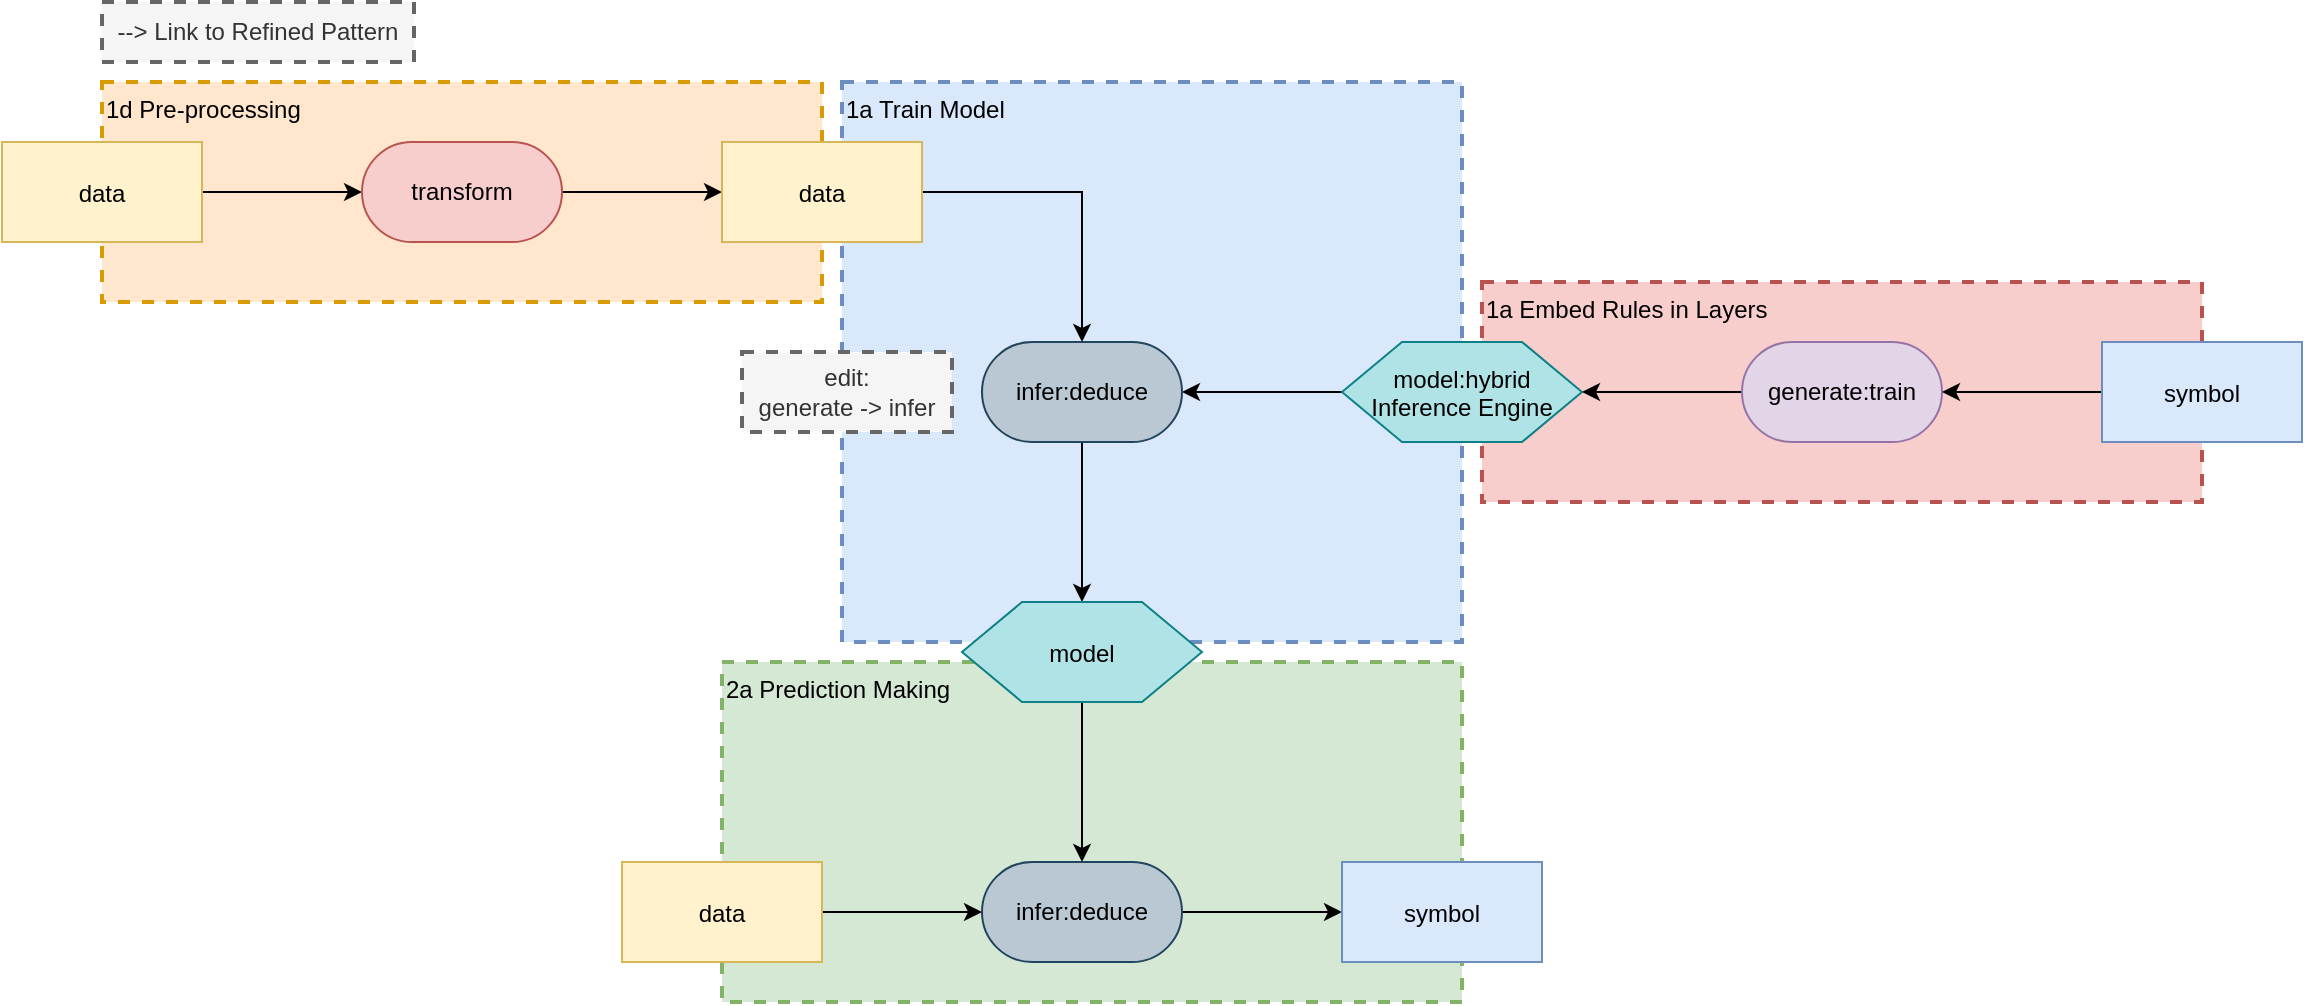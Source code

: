 <mxfile version="27.1.4" pages="6">
  <diagram id="oA1FpRplDqC-GJJbkCT9" name="Generalized Pattern">
    <mxGraphModel dx="4831" dy="892" grid="1" gridSize="10" guides="1" tooltips="1" connect="1" arrows="1" fold="1" page="1" pageScale="1" pageWidth="1654" pageHeight="1169" math="0" shadow="0">
      <root>
        <mxCell id="0" />
        <mxCell id="1" parent="0" />
        <UserObject label="2a Prediction Making" id="tmgDHccnFJkSAK9zo8aV-28">
          <mxCell style="text;html=1;align=left;verticalAlign=top;whiteSpace=wrap;rounded=0;dashed=1;fillColor=#d5e8d4;strokeColor=#82b366;strokeWidth=2;" parent="1" name="text" vertex="1">
            <mxGeometry x="-2696" y="665" width="370" height="170" as="geometry" />
          </mxCell>
        </UserObject>
        <UserObject label="1a Embed Rules in Layers" link="data:page/id,9uLMIDaNepioojl0RxjD" id="tmgDHccnFJkSAK9zo8aV-27">
          <mxCell style="text;html=1;align=left;verticalAlign=top;whiteSpace=wrap;rounded=0;dashed=1;fillColor=#f8cecc;strokeColor=#b85450;strokeWidth=2;" parent="1" name="text" vertex="1">
            <mxGeometry x="-2316" y="475" width="360" height="110" as="geometry" />
          </mxCell>
        </UserObject>
        <UserObject label="1a Train Model" id="tmgDHccnFJkSAK9zo8aV-26">
          <mxCell style="text;html=1;align=left;verticalAlign=top;whiteSpace=wrap;rounded=0;dashed=1;fillColor=#dae8fc;strokeColor=#6c8ebf;strokeWidth=2;" parent="1" name="text" vertex="1">
            <mxGeometry x="-2636" y="375" width="310" height="280" as="geometry" />
          </mxCell>
        </UserObject>
        <UserObject label="1d Pre-processing" id="tmgDHccnFJkSAK9zo8aV-25">
          <mxCell style="text;html=1;align=left;verticalAlign=top;whiteSpace=wrap;rounded=0;dashed=1;fillColor=#ffe6cc;strokeColor=#d79b00;strokeWidth=2;" parent="1" name="text" vertex="1">
            <mxGeometry x="-3006" y="375" width="360" height="110" as="geometry" />
          </mxCell>
        </UserObject>
        <mxCell id="tmgDHccnFJkSAK9zo8aV-3" style="edgeStyle=orthogonalEdgeStyle;rounded=0;orthogonalLoop=1;jettySize=auto;html=1;exitX=1;exitY=0.5;exitDx=0;exitDy=0;entryX=0;entryY=0.5;entryDx=0;entryDy=0;" parent="1" source="tmgDHccnFJkSAK9zo8aV-1" target="tmgDHccnFJkSAK9zo8aV-2" edge="1">
          <mxGeometry relative="1" as="geometry" />
        </mxCell>
        <mxCell id="tmgDHccnFJkSAK9zo8aV-1" value="data" style="rectangle;fillColor=#fff2cc;strokeColor=#d6b656;" parent="1" name="data" vertex="1">
          <mxGeometry x="-3056" y="405" width="100" height="50" as="geometry" />
        </mxCell>
        <mxCell id="tmgDHccnFJkSAK9zo8aV-5" style="edgeStyle=orthogonalEdgeStyle;rounded=0;orthogonalLoop=1;jettySize=auto;html=1;exitX=1;exitY=0.5;exitDx=0;exitDy=0;entryX=0;entryY=0.5;entryDx=0;entryDy=0;" parent="1" source="tmgDHccnFJkSAK9zo8aV-2" target="tmgDHccnFJkSAK9zo8aV-4" edge="1">
          <mxGeometry relative="1" as="geometry" />
        </mxCell>
        <mxCell id="tmgDHccnFJkSAK9zo8aV-2" value="transform" style="rounded=1;whiteSpace=wrap;html=1;arcSize=50;fillColor=#f8cecc;strokeColor=#b85450;" parent="1" name="transform" vertex="1">
          <mxGeometry x="-2876" y="405" width="100" height="50" as="geometry" />
        </mxCell>
        <mxCell id="tmgDHccnFJkSAK9zo8aV-11" style="edgeStyle=orthogonalEdgeStyle;rounded=0;orthogonalLoop=1;jettySize=auto;html=1;exitX=1;exitY=0.5;exitDx=0;exitDy=0;entryX=0.5;entryY=0;entryDx=0;entryDy=0;" parent="1" source="tmgDHccnFJkSAK9zo8aV-4" target="tmgDHccnFJkSAK9zo8aV-10" edge="1">
          <mxGeometry relative="1" as="geometry" />
        </mxCell>
        <mxCell id="tmgDHccnFJkSAK9zo8aV-4" value="data" style="rectangle;fillColor=#fff2cc;strokeColor=#d6b656;" parent="1" name="data" vertex="1">
          <mxGeometry x="-2696" y="405" width="100" height="50" as="geometry" />
        </mxCell>
        <mxCell id="tmgDHccnFJkSAK9zo8aV-12" style="edgeStyle=orthogonalEdgeStyle;rounded=0;orthogonalLoop=1;jettySize=auto;html=1;exitX=0;exitY=0.5;exitDx=0;exitDy=0;entryX=1;entryY=0.5;entryDx=0;entryDy=0;" parent="1" source="tmgDHccnFJkSAK9zo8aV-8" target="tmgDHccnFJkSAK9zo8aV-10" edge="1">
          <mxGeometry relative="1" as="geometry" />
        </mxCell>
        <object label="model:hybrid&#xa;Inference Engine" tooltip="case-based&#xa;dynamic&#xa;hybrid&#xa;ML&#xa;rule-based&#xa;semantic&#xa;static&#xa;statisic&#xa;statistical" id="tmgDHccnFJkSAK9zo8aV-8">
          <mxCell style="shape=hexagon;perimeter=hexagonPerimeter2;fillColor=#b0e3e6;strokeColor=#0e8088;" parent="1" name="model" vertex="1">
            <mxGeometry x="-2386" y="505" width="120" height="50" as="geometry" />
          </mxCell>
        </object>
        <mxCell id="tmgDHccnFJkSAK9zo8aV-18" style="edgeStyle=orthogonalEdgeStyle;rounded=0;orthogonalLoop=1;jettySize=auto;html=1;exitX=0.5;exitY=1;exitDx=0;exitDy=0;entryX=0.5;entryY=0;entryDx=0;entryDy=0;" parent="1" source="tmgDHccnFJkSAK9zo8aV-10" target="tmgDHccnFJkSAK9zo8aV-17" edge="1">
          <mxGeometry relative="1" as="geometry" />
        </mxCell>
        <mxCell id="tmgDHccnFJkSAK9zo8aV-10" value="infer:deduce" style="rounded=1;whiteSpace=wrap;html=1;arcSize=50;fillColor=#bac8d3;strokeColor=#23445d;" parent="1" name="infer:deduce" vertex="1">
          <mxGeometry x="-2566" y="505" width="100" height="50" as="geometry" />
        </mxCell>
        <mxCell id="tmgDHccnFJkSAK9zo8aV-14" style="edgeStyle=orthogonalEdgeStyle;rounded=0;orthogonalLoop=1;jettySize=auto;html=1;entryX=1;entryY=0.5;entryDx=0;entryDy=0;" parent="1" source="tmgDHccnFJkSAK9zo8aV-13" target="tmgDHccnFJkSAK9zo8aV-8" edge="1">
          <mxGeometry relative="1" as="geometry" />
        </mxCell>
        <mxCell id="tmgDHccnFJkSAK9zo8aV-13" value="generate:train" style="rounded=1;whiteSpace=wrap;html=1;arcSize=50;fillColor=#e1d5e7;strokeColor=#9673a6;" parent="1" name="generate:train" vertex="1">
          <mxGeometry x="-2186" y="505" width="100" height="50" as="geometry" />
        </mxCell>
        <mxCell id="tmgDHccnFJkSAK9zo8aV-16" style="edgeStyle=orthogonalEdgeStyle;rounded=0;orthogonalLoop=1;jettySize=auto;html=1;entryX=1;entryY=0.5;entryDx=0;entryDy=0;" parent="1" source="tmgDHccnFJkSAK9zo8aV-15" target="tmgDHccnFJkSAK9zo8aV-13" edge="1">
          <mxGeometry relative="1" as="geometry" />
        </mxCell>
        <mxCell id="tmgDHccnFJkSAK9zo8aV-15" value="symbol" style="rectangle;fillColor=#dae8fc;strokeColor=#6c8ebf;" parent="1" name="symbol" vertex="1">
          <mxGeometry x="-2006" y="505" width="100" height="50" as="geometry" />
        </mxCell>
        <mxCell id="tmgDHccnFJkSAK9zo8aV-20" style="edgeStyle=orthogonalEdgeStyle;rounded=0;orthogonalLoop=1;jettySize=auto;html=1;exitX=0.5;exitY=1;exitDx=0;exitDy=0;entryX=0.5;entryY=0;entryDx=0;entryDy=0;" parent="1" source="tmgDHccnFJkSAK9zo8aV-17" target="tmgDHccnFJkSAK9zo8aV-19" edge="1">
          <mxGeometry relative="1" as="geometry" />
        </mxCell>
        <object label="model" tooltip="case-based&#xa;dynamic&#xa;hybrid&#xa;ML&#xa;rule-based&#xa;semantic&#xa;static&#xa;statisic&#xa;statistical" id="tmgDHccnFJkSAK9zo8aV-17">
          <mxCell style="shape=hexagon;perimeter=hexagonPerimeter2;fillColor=#b0e3e6;strokeColor=#0e8088;" parent="1" name="model" vertex="1">
            <mxGeometry x="-2576" y="635" width="120" height="50" as="geometry" />
          </mxCell>
        </object>
        <mxCell id="tmgDHccnFJkSAK9zo8aV-24" style="edgeStyle=orthogonalEdgeStyle;rounded=0;orthogonalLoop=1;jettySize=auto;html=1;exitX=1;exitY=0.5;exitDx=0;exitDy=0;entryX=0;entryY=0.5;entryDx=0;entryDy=0;" parent="1" source="tmgDHccnFJkSAK9zo8aV-19" target="tmgDHccnFJkSAK9zo8aV-23" edge="1">
          <mxGeometry relative="1" as="geometry" />
        </mxCell>
        <mxCell id="tmgDHccnFJkSAK9zo8aV-19" value="infer:deduce" style="rounded=1;whiteSpace=wrap;html=1;arcSize=50;fillColor=#bac8d3;strokeColor=#23445d;" parent="1" name="infer:deduce" vertex="1">
          <mxGeometry x="-2566" y="765" width="100" height="50" as="geometry" />
        </mxCell>
        <mxCell id="tmgDHccnFJkSAK9zo8aV-22" style="edgeStyle=orthogonalEdgeStyle;rounded=0;orthogonalLoop=1;jettySize=auto;html=1;entryX=0;entryY=0.5;entryDx=0;entryDy=0;" parent="1" source="tmgDHccnFJkSAK9zo8aV-21" target="tmgDHccnFJkSAK9zo8aV-19" edge="1">
          <mxGeometry relative="1" as="geometry" />
        </mxCell>
        <mxCell id="tmgDHccnFJkSAK9zo8aV-21" value="data" style="rectangle;fillColor=#fff2cc;strokeColor=#d6b656;" parent="1" name="data" vertex="1">
          <mxGeometry x="-2746" y="765" width="100" height="50" as="geometry" />
        </mxCell>
        <mxCell id="tmgDHccnFJkSAK9zo8aV-23" value="symbol" style="rectangle;fillColor=#dae8fc;strokeColor=#6c8ebf;" parent="1" name="symbol" vertex="1">
          <mxGeometry x="-2386" y="765" width="100" height="50" as="geometry" />
        </mxCell>
        <mxCell id="tmgDHccnFJkSAK9zo8aV-29" value="&lt;div&gt;edit:&lt;/div&gt;&lt;div&gt;generate -&amp;gt; infer&lt;/div&gt;" style="text;html=1;align=center;verticalAlign=middle;whiteSpace=wrap;rounded=0;dashed=1;fillColor=#f5f5f5;fontColor=#333333;strokeColor=#666666;strokeWidth=2;" parent="1" name="text" vertex="1">
          <mxGeometry x="-2686" y="510" width="105" height="40" as="geometry" />
        </mxCell>
        <UserObject label="--&amp;gt; Link to Refined Pattern" link="data:page/id,LnQA7NeD5pWyeA027Ttc" id="xHxAdk3osrtfgdsrnMTl-1">
          <mxCell style="text;html=1;align=center;verticalAlign=middle;whiteSpace=wrap;rounded=0;dashed=1;strokeWidth=2;fillColor=#f5f5f5;strokeColor=#666666;fontColor=#333333;" parent="1" name="text" vertex="1">
            <mxGeometry x="-3006" y="335" width="156" height="30" as="geometry" />
          </mxCell>
        </UserObject>
      </root>
    </mxGraphModel>
  </diagram>
  <diagram id="LnQA7NeD5pWyeA027Ttc" name="Refined Pattern">
    <mxGraphModel dx="914" dy="535" grid="1" gridSize="10" guides="1" tooltips="1" connect="1" arrows="1" fold="1" page="1" pageScale="1" pageWidth="1654" pageHeight="1169" math="0" shadow="0">
      <root>
        <mxCell id="0" />
        <mxCell id="1" parent="0" />
        <mxCell id="B-JVje-D65B59EouBPuj-5" value="&lt;div&gt;2a Use the ANFIS&lt;/div&gt;&lt;div&gt;Model for Prediction&lt;/div&gt;" style="text;html=1;align=left;verticalAlign=top;whiteSpace=wrap;rounded=0;dashed=1;fillColor=#d5e8d4;strokeColor=#82b366;strokeWidth=2;" parent="1" name="text" vertex="1">
          <mxGeometry x="1017" y="520" width="350" height="180" as="geometry" />
        </mxCell>
        <mxCell id="B-JVje-D65B59EouBPuj-4" value="1a Train the ANFIS Model" style="text;html=1;align=left;verticalAlign=top;whiteSpace=wrap;rounded=0;dashed=1;fillColor=#dae8fc;strokeColor=#6c8ebf;strokeWidth=2;" parent="1" name="text" vertex="1">
          <mxGeometry x="667" y="400" width="340" height="400" as="geometry" />
        </mxCell>
        <mxCell id="B-JVje-D65B59EouBPuj-3" value="1c Generate the Equivalent ANFIS Architecture" style="text;html=1;align=right;verticalAlign=top;whiteSpace=wrap;rounded=0;dashed=1;fillColor=#f8cecc;strokeColor=#b85450;strokeWidth=2;" parent="1" name="text" vertex="1">
          <mxGeometry x="267" y="660" width="390" height="220" as="geometry" />
        </mxCell>
        <mxCell id="B-JVje-D65B59EouBPuj-2" value="1 Fuzzy Rough Set Application" style="text;html=1;align=left;verticalAlign=top;whiteSpace=wrap;rounded=0;dashed=1;fillColor=#f8cecc;strokeColor=#b85450;strokeWidth=2;" parent="1" name="text" vertex="1">
          <mxGeometry x="267" y="460" width="390" height="190" as="geometry" />
        </mxCell>
        <mxCell id="B-JVje-D65B59EouBPuj-1" value="1d Pre-processing" style="text;html=1;align=left;verticalAlign=top;whiteSpace=wrap;rounded=0;dashed=1;fillColor=#ffe6cc;strokeColor=#d79b00;strokeWidth=2;" parent="1" name="text" vertex="1">
          <mxGeometry x="267" y="300" width="390" height="150" as="geometry" />
        </mxCell>
        <mxCell id="ckfWc3geHlRKN2jMbvU5-89" style="edgeStyle=orthogonalEdgeStyle;rounded=0;orthogonalLoop=1;jettySize=auto;html=1;exitX=1;exitY=0.5;exitDx=0;exitDy=0;entryX=0;entryY=0.5;entryDx=0;entryDy=0;" parent="1" source="ckfWc3geHlRKN2jMbvU5-87" target="ckfWc3geHlRKN2jMbvU5-88" edge="1">
          <mxGeometry relative="1" as="geometry" />
        </mxCell>
        <mxCell id="ckfWc3geHlRKN2jMbvU5-87" value="data&#xa;Raw&#xa;Mammographic" style="rectangle;fillColor=#fff2cc;strokeColor=#d6b656;" parent="1" name="data" vertex="1">
          <mxGeometry x="237" y="330" width="100" height="50" as="geometry" />
        </mxCell>
        <mxCell id="ckfWc3geHlRKN2jMbvU5-91" style="edgeStyle=orthogonalEdgeStyle;rounded=0;orthogonalLoop=1;jettySize=auto;html=1;exitX=1;exitY=0.5;exitDx=0;exitDy=0;entryX=0.5;entryY=0;entryDx=0;entryDy=0;" parent="1" source="ckfWc3geHlRKN2jMbvU5-88" target="ckfWc3geHlRKN2jMbvU5-90" edge="1">
          <mxGeometry relative="1" as="geometry" />
        </mxCell>
        <mxCell id="ckfWc3geHlRKN2jMbvU5-88" value="transform" style="rounded=1;whiteSpace=wrap;html=1;arcSize=50;fillColor=#f8cecc;strokeColor=#b85450;" parent="1" name="transform" vertex="1">
          <mxGeometry x="417" y="330" width="100" height="50" as="geometry" />
        </mxCell>
        <mxCell id="ckfWc3geHlRKN2jMbvU5-93" style="edgeStyle=orthogonalEdgeStyle;rounded=0;orthogonalLoop=1;jettySize=auto;html=1;exitX=0.5;exitY=1;exitDx=0;exitDy=0;entryX=1;entryY=0.5;entryDx=0;entryDy=0;" parent="1" source="ckfWc3geHlRKN2jMbvU5-90" target="ckfWc3geHlRKN2jMbvU5-92" edge="1">
          <mxGeometry relative="1" as="geometry" />
        </mxCell>
        <mxCell id="_u8cDO08nevHUtDzr0_k-2" style="edgeStyle=orthogonalEdgeStyle;rounded=0;orthogonalLoop=1;jettySize=auto;html=1;exitX=1;exitY=0.5;exitDx=0;exitDy=0;entryX=0.5;entryY=0;entryDx=0;entryDy=0;" parent="1" source="ckfWc3geHlRKN2jMbvU5-90" target="_u8cDO08nevHUtDzr0_k-1" edge="1">
          <mxGeometry relative="1" as="geometry" />
        </mxCell>
        <mxCell id="ckfWc3geHlRKN2jMbvU5-90" value="data&#xa;Pre-processed&#xa;Data" style="rectangle;fillColor=#fff2cc;strokeColor=#d6b656;" parent="1" name="data" vertex="1">
          <mxGeometry x="597" y="430" width="100" height="50" as="geometry" />
        </mxCell>
        <mxCell id="ckfWc3geHlRKN2jMbvU5-95" style="edgeStyle=orthogonalEdgeStyle;rounded=0;orthogonalLoop=1;jettySize=auto;html=1;exitX=0;exitY=0.5;exitDx=0;exitDy=0;entryX=0.5;entryY=0;entryDx=0;entryDy=0;" parent="1" source="ckfWc3geHlRKN2jMbvU5-92" target="ckfWc3geHlRKN2jMbvU5-94" edge="1">
          <mxGeometry relative="1" as="geometry" />
        </mxCell>
        <mxCell id="ckfWc3geHlRKN2jMbvU5-92" value="infer:deduce" style="rounded=1;whiteSpace=wrap;html=1;arcSize=50;fillColor=#bac8d3;strokeColor=#23445d;" parent="1" name="infer:deduce" vertex="1">
          <mxGeometry x="417" y="530" width="100" height="50" as="geometry" />
        </mxCell>
        <mxCell id="ckfWc3geHlRKN2jMbvU5-97" style="edgeStyle=orthogonalEdgeStyle;rounded=0;orthogonalLoop=1;jettySize=auto;html=1;exitX=0.5;exitY=1;exitDx=0;exitDy=0;entryX=0;entryY=0.5;entryDx=0;entryDy=0;" parent="1" source="ckfWc3geHlRKN2jMbvU5-94" target="ckfWc3geHlRKN2jMbvU5-96" edge="1">
          <mxGeometry relative="1" as="geometry" />
        </mxCell>
        <mxCell id="ckfWc3geHlRKN2jMbvU5-94" value="data&#xa;Features" style="rectangle;fillColor=#fff2cc;strokeColor=#d6b656;" parent="1" name="data" vertex="1" tooltip="⚠️ Node not part of any valid pattern.">
          <mxGeometry x="237" y="630" width="100" height="50" as="geometry" />
        </mxCell>
        <mxCell id="QngEW5WID09U4wTgbxZI-2" style="edgeStyle=orthogonalEdgeStyle;rounded=0;orthogonalLoop=1;jettySize=auto;html=1;exitX=1;exitY=0.5;exitDx=0;exitDy=0;entryX=0;entryY=0.5;entryDx=0;entryDy=0;" parent="1" source="ckfWc3geHlRKN2jMbvU5-96" target="QngEW5WID09U4wTgbxZI-1" edge="1">
          <mxGeometry relative="1" as="geometry" />
        </mxCell>
        <mxCell id="ckfWc3geHlRKN2jMbvU5-96" value="generate:engineer" style="rounded=1;whiteSpace=wrap;html=1;arcSize=50;fillColor=#e1d5e7;strokeColor=#9673a6;" parent="1" name="generate:engineer" vertex="1" tooltip="⚠️ Node not part of any valid pattern.">
          <mxGeometry x="417" y="730" width="100" height="50" as="geometry" />
        </mxCell>
        <mxCell id="_u8cDO08nevHUtDzr0_k-3" style="edgeStyle=orthogonalEdgeStyle;rounded=0;orthogonalLoop=1;jettySize=auto;html=1;exitX=1;exitY=0.5;exitDx=0;exitDy=0;entryX=0.5;entryY=1;entryDx=0;entryDy=0;" parent="1" source="QngEW5WID09U4wTgbxZI-1" target="_u8cDO08nevHUtDzr0_k-1" edge="1">
          <mxGeometry relative="1" as="geometry" />
        </mxCell>
        <object label="model:hybrid&#xa;ANFIS&#xa;Framework" tooltip="case-based&#xa;dynamic&#xa;hybrid&#xa;ML&#xa;rule-based&#xa;semantic&#xa;static&#xa;statisic&#xa;statistical" id="QngEW5WID09U4wTgbxZI-1">
          <mxCell style="shape=hexagon;perimeter=hexagonPerimeter2;fillColor=#b0e3e6;strokeColor=#0e8088;" parent="1" name="model" vertex="1" tooltip="⚠️ Node not part of any valid pattern.">
            <mxGeometry x="587" y="730" width="120" height="50" as="geometry" />
          </mxCell>
        </object>
        <mxCell id="QngEW5WID09U4wTgbxZI-4" style="edgeStyle=orthogonalEdgeStyle;rounded=0;orthogonalLoop=1;jettySize=auto;html=1;entryX=0.5;entryY=1;entryDx=0;entryDy=0;" parent="1" source="QngEW5WID09U4wTgbxZI-3" target="ckfWc3geHlRKN2jMbvU5-96" edge="1">
          <mxGeometry relative="1" as="geometry" />
        </mxCell>
        <mxCell id="QngEW5WID09U4wTgbxZI-3" value="symbol&#xa;Fuzzy Rules" style="rectangle;fillColor=#dae8fc;strokeColor=#6c8ebf;" parent="1" name="symbol" vertex="1" tooltip="⚠️ Node not part of any valid pattern.">
          <mxGeometry x="417" y="860" width="100" height="50" as="geometry" />
        </mxCell>
        <mxCell id="QngEW5WID09U4wTgbxZI-13" style="edgeStyle=orthogonalEdgeStyle;rounded=0;orthogonalLoop=1;jettySize=auto;html=1;exitX=1;exitY=0.5;exitDx=0;exitDy=0;entryX=0;entryY=0.5;entryDx=0;entryDy=0;" parent="1" source="QngEW5WID09U4wTgbxZI-8" target="QngEW5WID09U4wTgbxZI-12" edge="1">
          <mxGeometry relative="1" as="geometry" />
        </mxCell>
        <object label="model:hybrid&#xa;ANFIS" tooltip="case-based&#xa;dynamic&#xa;hybrid&#xa;ML&#xa;rule-based&#xa;semantic&#xa;static&#xa;statisic&#xa;statistical" id="QngEW5WID09U4wTgbxZI-8">
          <mxCell style="shape=hexagon;perimeter=hexagonPerimeter2;fillColor=#b0e3e6;strokeColor=#0e8088;" parent="1" name="model" vertex="1" tooltip="⚠️ Node not part of any valid pattern.">
            <mxGeometry x="937" y="630" width="120" height="50" as="geometry" />
          </mxCell>
        </object>
        <mxCell id="QngEW5WID09U4wTgbxZI-18" style="edgeStyle=orthogonalEdgeStyle;rounded=0;orthogonalLoop=1;jettySize=auto;html=1;exitX=1;exitY=0.5;exitDx=0;exitDy=0;entryX=0;entryY=0.5;entryDx=0;entryDy=0;" parent="1" source="QngEW5WID09U4wTgbxZI-12" target="QngEW5WID09U4wTgbxZI-16" edge="1">
          <mxGeometry relative="1" as="geometry" />
        </mxCell>
        <mxCell id="QngEW5WID09U4wTgbxZI-12" value="infer:predict" style="rounded=1;whiteSpace=wrap;html=1;arcSize=50;fillColor=#bac8d3;strokeColor=#23445d;" parent="1" name="infer:deduce" vertex="1">
          <mxGeometry x="1137" y="630" width="100" height="50" as="geometry" />
        </mxCell>
        <mxCell id="QngEW5WID09U4wTgbxZI-15" style="edgeStyle=orthogonalEdgeStyle;rounded=0;orthogonalLoop=1;jettySize=auto;html=1;entryX=0.5;entryY=0;entryDx=0;entryDy=0;" parent="1" source="QngEW5WID09U4wTgbxZI-14" target="QngEW5WID09U4wTgbxZI-12" edge="1">
          <mxGeometry relative="1" as="geometry" />
        </mxCell>
        <mxCell id="QngEW5WID09U4wTgbxZI-14" value="data&#xa;Patient&#xa;Mammographic" style="rectangle;fillColor=#fff2cc;strokeColor=#d6b656;" parent="1" name="data" vertex="1">
          <mxGeometry x="1137" y="500" width="100" height="50" as="geometry" />
        </mxCell>
        <mxCell id="QngEW5WID09U4wTgbxZI-16" value="symbol&#xa;Diagnosis&#xa;Severity" style="rectangle;fillColor=#dae8fc;strokeColor=#6c8ebf;" parent="1" name="symbol" vertex="1">
          <mxGeometry x="1317" y="630" width="100" height="50" as="geometry" />
        </mxCell>
        <mxCell id="_u8cDO08nevHUtDzr0_k-4" style="edgeStyle=orthogonalEdgeStyle;rounded=0;orthogonalLoop=1;jettySize=auto;html=1;exitX=1;exitY=0.5;exitDx=0;exitDy=0;entryX=0;entryY=0.5;entryDx=0;entryDy=0;" parent="1" source="_u8cDO08nevHUtDzr0_k-1" target="QngEW5WID09U4wTgbxZI-8" edge="1">
          <mxGeometry relative="1" as="geometry" />
        </mxCell>
        <mxCell id="_u8cDO08nevHUtDzr0_k-1" value="infer:deduce" style="rounded=1;whiteSpace=wrap;html=1;arcSize=50;fillColor=#bac8d3;strokeColor=#23445d;" parent="1" name="infer:deduce" vertex="1">
          <mxGeometry x="747" y="630" width="100" height="50" as="geometry" />
        </mxCell>
        <mxCell id="V3BM_IV18A_MNnC95dAm-1" value="&lt;div&gt;edit:&lt;/div&gt;&lt;div&gt;generate -&amp;gt; infer&lt;/div&gt;" style="text;html=1;align=center;verticalAlign=middle;whiteSpace=wrap;rounded=0;dashed=1;fillColor=#f5f5f5;fontColor=#333333;strokeColor=#666666;strokeWidth=2;" parent="1" name="text" vertex="1">
          <mxGeometry x="817" y="580" width="105" height="40" as="geometry" />
        </mxCell>
        <UserObject label="&amp;lt;-- Back to Generalized Pattern" link="data:page/id,oA1FpRplDqC-GJJbkCT9" id="BSNMRGv0uwgQlTI5zLIQ-1">
          <mxCell style="text;html=1;align=center;verticalAlign=middle;whiteSpace=wrap;rounded=0;dashed=1;fillColor=#f5f5f5;strokeColor=#666666;strokeWidth=2;fontColor=#333333;" parent="1" name="text" vertex="1">
            <mxGeometry x="267" y="260" width="180" height="30" as="geometry" />
          </mxCell>
        </UserObject>
      </root>
    </mxGraphModel>
  </diagram>
  <diagram id="_w0Uxt3RLLghRVp-99MB" name="Pre-processing">
    <mxGraphModel dx="914" dy="535" grid="1" gridSize="10" guides="1" tooltips="1" connect="1" arrows="1" fold="1" page="1" pageScale="1" pageWidth="1654" pageHeight="1169" math="0" shadow="0">
      <root>
        <mxCell id="0" />
        <mxCell id="1" parent="0" />
        <mxCell id="YWcahhPDLEeDCEqzqjfC-1" value="1d Pre-processing" style="text;html=1;align=left;verticalAlign=top;whiteSpace=wrap;rounded=0;dashed=1;fillColor=#ffe6cc;strokeColor=#d79b00;strokeWidth=2;" parent="1" name="text" vertex="1">
          <mxGeometry x="627" y="515" width="390" height="150" as="geometry" />
        </mxCell>
        <mxCell id="YWcahhPDLEeDCEqzqjfC-2" style="edgeStyle=orthogonalEdgeStyle;rounded=0;orthogonalLoop=1;jettySize=auto;html=1;exitX=1;exitY=0.5;exitDx=0;exitDy=0;entryX=0;entryY=0.5;entryDx=0;entryDy=0;" parent="1" source="YWcahhPDLEeDCEqzqjfC-3" target="YWcahhPDLEeDCEqzqjfC-5" edge="1">
          <mxGeometry relative="1" as="geometry" />
        </mxCell>
        <mxCell id="YWcahhPDLEeDCEqzqjfC-3" value="data&#xa;Raw&#xa;Mammographic" style="rectangle;fillColor=#fff2cc;strokeColor=#d6b656;" parent="1" name="data" vertex="1">
          <mxGeometry x="597" y="545" width="100" height="50" as="geometry" />
        </mxCell>
        <mxCell id="YWcahhPDLEeDCEqzqjfC-4" style="edgeStyle=orthogonalEdgeStyle;rounded=0;orthogonalLoop=1;jettySize=auto;html=1;exitX=1;exitY=0.5;exitDx=0;exitDy=0;entryX=0.5;entryY=0;entryDx=0;entryDy=0;" parent="1" source="YWcahhPDLEeDCEqzqjfC-5" target="YWcahhPDLEeDCEqzqjfC-6" edge="1">
          <mxGeometry relative="1" as="geometry" />
        </mxCell>
        <mxCell id="YWcahhPDLEeDCEqzqjfC-5" value="transform" style="rounded=1;whiteSpace=wrap;html=1;arcSize=50;fillColor=#f8cecc;strokeColor=#b85450;" parent="1" name="transform" vertex="1">
          <mxGeometry x="777" y="545" width="100" height="50" as="geometry" />
        </mxCell>
        <mxCell id="YWcahhPDLEeDCEqzqjfC-6" value="data&#xa;Pre-processed&#xa;Data" style="rectangle;fillColor=#fff2cc;strokeColor=#d6b656;" parent="1" name="data" vertex="1">
          <mxGeometry x="957" y="645" width="100" height="50" as="geometry" />
        </mxCell>
        <UserObject label="&amp;lt;-- Back to Generalized Pattern" link="data:page/id,oA1FpRplDqC-GJJbkCT9" id="DakVgRc9VfMyzVYjXKAE-1">
          <mxCell style="text;html=1;align=center;verticalAlign=middle;whiteSpace=wrap;rounded=0;dashed=1;fillColor=#f5f5f5;strokeColor=#666666;strokeWidth=2;fontColor=#333333;" parent="1" name="text" vertex="1">
            <mxGeometry x="627" y="475" width="180" height="30" as="geometry" />
          </mxCell>
        </UserObject>
      </root>
    </mxGraphModel>
  </diagram>
  <diagram id="9uLMIDaNepioojl0RxjD" name="Embed Rules in Layers">
    <mxGraphModel dx="914" dy="535" grid="1" gridSize="10" guides="1" tooltips="1" connect="1" arrows="1" fold="1" page="1" pageScale="1" pageWidth="1654" pageHeight="1169" math="0" shadow="0">
      <root>
        <mxCell id="0" />
        <mxCell id="1" parent="0" />
        <mxCell id="GEkeut43FTT4XaOvg71u-1" value="1c Generate the Equivalent ANFIS Architecture" style="text;html=1;align=right;verticalAlign=top;whiteSpace=wrap;rounded=0;dashed=1;fillColor=#f8cecc;strokeColor=#b85450;strokeWidth=2;" parent="1" name="text" vertex="1">
          <mxGeometry x="622" y="580" width="390" height="220" as="geometry" />
        </mxCell>
        <mxCell id="GEkeut43FTT4XaOvg71u-2" value="1 Fuzzy Rough Set Application" style="text;html=1;align=left;verticalAlign=top;whiteSpace=wrap;rounded=0;dashed=1;fillColor=#f8cecc;strokeColor=#b85450;strokeWidth=2;" parent="1" name="text" vertex="1">
          <mxGeometry x="622" y="380" width="390" height="190" as="geometry" />
        </mxCell>
        <mxCell id="GEkeut43FTT4XaOvg71u-3" style="edgeStyle=orthogonalEdgeStyle;rounded=0;orthogonalLoop=1;jettySize=auto;html=1;exitX=0.5;exitY=1;exitDx=0;exitDy=0;entryX=1;entryY=0.5;entryDx=0;entryDy=0;" parent="1" source="GEkeut43FTT4XaOvg71u-4" target="GEkeut43FTT4XaOvg71u-6" edge="1">
          <mxGeometry relative="1" as="geometry" />
        </mxCell>
        <mxCell id="GEkeut43FTT4XaOvg71u-4" value="data&#xa;Pre-processed&#xa;Data" style="rectangle;fillColor=#fff2cc;strokeColor=#d6b656;" parent="1" name="data" vertex="1">
          <mxGeometry x="952" y="350" width="100" height="50" as="geometry" />
        </mxCell>
        <mxCell id="GEkeut43FTT4XaOvg71u-5" style="edgeStyle=orthogonalEdgeStyle;rounded=0;orthogonalLoop=1;jettySize=auto;html=1;exitX=0;exitY=0.5;exitDx=0;exitDy=0;entryX=0.5;entryY=0;entryDx=0;entryDy=0;" parent="1" source="GEkeut43FTT4XaOvg71u-6" target="GEkeut43FTT4XaOvg71u-8" edge="1">
          <mxGeometry relative="1" as="geometry" />
        </mxCell>
        <mxCell id="GEkeut43FTT4XaOvg71u-6" value="infer:deduce" style="rounded=1;whiteSpace=wrap;html=1;arcSize=50;fillColor=#bac8d3;strokeColor=#23445d;" parent="1" name="infer:deduce" vertex="1">
          <mxGeometry x="772" y="450" width="100" height="50" as="geometry" />
        </mxCell>
        <mxCell id="GEkeut43FTT4XaOvg71u-7" style="edgeStyle=orthogonalEdgeStyle;rounded=0;orthogonalLoop=1;jettySize=auto;html=1;exitX=0.5;exitY=1;exitDx=0;exitDy=0;entryX=0;entryY=0.5;entryDx=0;entryDy=0;" parent="1" source="GEkeut43FTT4XaOvg71u-8" target="GEkeut43FTT4XaOvg71u-10" edge="1">
          <mxGeometry relative="1" as="geometry" />
        </mxCell>
        <mxCell id="GEkeut43FTT4XaOvg71u-8" value="data&#xa;Features" style="rectangle;fillColor=#fff2cc;strokeColor=#d6b656;" parent="1" name="data" vertex="1" tooltip="⚠️ Node not part of any valid pattern.">
          <mxGeometry x="592" y="550" width="100" height="50" as="geometry" />
        </mxCell>
        <mxCell id="GEkeut43FTT4XaOvg71u-9" style="edgeStyle=orthogonalEdgeStyle;rounded=0;orthogonalLoop=1;jettySize=auto;html=1;exitX=1;exitY=0.5;exitDx=0;exitDy=0;entryX=0;entryY=0.5;entryDx=0;entryDy=0;" parent="1" source="GEkeut43FTT4XaOvg71u-10" target="GEkeut43FTT4XaOvg71u-11" edge="1">
          <mxGeometry relative="1" as="geometry" />
        </mxCell>
        <mxCell id="GEkeut43FTT4XaOvg71u-10" value="generate:engineer" style="rounded=1;whiteSpace=wrap;html=1;arcSize=50;fillColor=#e1d5e7;strokeColor=#9673a6;" parent="1" name="generate:engineer" vertex="1" tooltip="⚠️ Node not part of any valid pattern.">
          <mxGeometry x="772" y="650" width="100" height="50" as="geometry" />
        </mxCell>
        <object label="model:hybrid&#xa;ANFIS&#xa;Framework" tooltip="case-based&#xa;dynamic&#xa;hybrid&#xa;ML&#xa;rule-based&#xa;semantic&#xa;static&#xa;statisic&#xa;statistical" id="GEkeut43FTT4XaOvg71u-11">
          <mxCell style="shape=hexagon;perimeter=hexagonPerimeter2;fillColor=#b0e3e6;strokeColor=#0e8088;" parent="1" name="model" vertex="1" tooltip="⚠️ Node not part of any valid pattern.">
            <mxGeometry x="942" y="650" width="120" height="50" as="geometry" />
          </mxCell>
        </object>
        <mxCell id="GEkeut43FTT4XaOvg71u-12" style="edgeStyle=orthogonalEdgeStyle;rounded=0;orthogonalLoop=1;jettySize=auto;html=1;entryX=0.5;entryY=1;entryDx=0;entryDy=0;" parent="1" source="GEkeut43FTT4XaOvg71u-13" target="GEkeut43FTT4XaOvg71u-10" edge="1">
          <mxGeometry relative="1" as="geometry" />
        </mxCell>
        <mxCell id="GEkeut43FTT4XaOvg71u-13" value="symbol&#xa;Fuzzy Rules" style="rectangle;fillColor=#dae8fc;strokeColor=#6c8ebf;" parent="1" name="symbol" vertex="1" tooltip="⚠️ Node not part of any valid pattern.">
          <mxGeometry x="772" y="780" width="100" height="50" as="geometry" />
        </mxCell>
        <UserObject label="&amp;lt;-- Back to Generalized Pattern" link="data:page/id,oA1FpRplDqC-GJJbkCT9" id="7t73pY0QdnBN04SvdRYd-1">
          <mxCell style="text;html=1;align=center;verticalAlign=middle;whiteSpace=wrap;rounded=0;dashed=1;fillColor=#f5f5f5;strokeColor=#666666;strokeWidth=2;fontColor=#333333;" parent="1" name="text" vertex="1">
            <mxGeometry x="622" y="340" width="180" height="30" as="geometry" />
          </mxCell>
        </UserObject>
      </root>
    </mxGraphModel>
  </diagram>
  <diagram id="NLweTCLcVa4KWeWz6Whe" name="Train Model">
    <mxGraphModel dx="914" dy="535" grid="1" gridSize="10" guides="1" tooltips="1" connect="1" arrows="1" fold="1" page="1" pageScale="1" pageWidth="1654" pageHeight="1169" math="0" shadow="0">
      <root>
        <mxCell id="0" />
        <mxCell id="1" parent="0" />
        <mxCell id="VNyF8Vc6xqKz99wmaFul-1" value="1a Train the ANFIS Model" style="text;html=1;align=left;verticalAlign=top;whiteSpace=wrap;rounded=0;dashed=1;fillColor=#dae8fc;strokeColor=#6c8ebf;strokeWidth=2;" parent="1" name="text" vertex="1">
          <mxGeometry x="672" y="405" width="340" height="400" as="geometry" />
        </mxCell>
        <mxCell id="VNyF8Vc6xqKz99wmaFul-2" style="edgeStyle=orthogonalEdgeStyle;rounded=0;orthogonalLoop=1;jettySize=auto;html=1;exitX=1;exitY=0.5;exitDx=0;exitDy=0;entryX=0.5;entryY=0;entryDx=0;entryDy=0;" parent="1" source="VNyF8Vc6xqKz99wmaFul-3" target="VNyF8Vc6xqKz99wmaFul-8" edge="1">
          <mxGeometry relative="1" as="geometry" />
        </mxCell>
        <mxCell id="VNyF8Vc6xqKz99wmaFul-3" value="data&#xa;Pre-processed&#xa;Data" style="rectangle;fillColor=#fff2cc;strokeColor=#d6b656;" parent="1" name="data" vertex="1">
          <mxGeometry x="602" y="435" width="100" height="50" as="geometry" />
        </mxCell>
        <mxCell id="VNyF8Vc6xqKz99wmaFul-4" style="edgeStyle=orthogonalEdgeStyle;rounded=0;orthogonalLoop=1;jettySize=auto;html=1;exitX=1;exitY=0.5;exitDx=0;exitDy=0;entryX=0.5;entryY=1;entryDx=0;entryDy=0;" parent="1" source="VNyF8Vc6xqKz99wmaFul-5" target="VNyF8Vc6xqKz99wmaFul-8" edge="1">
          <mxGeometry relative="1" as="geometry" />
        </mxCell>
        <object label="model:hybrid&#xa;ANFIS&#xa;Framework" tooltip="case-based&#xa;dynamic&#xa;hybrid&#xa;ML&#xa;rule-based&#xa;semantic&#xa;static&#xa;statisic&#xa;statistical" id="VNyF8Vc6xqKz99wmaFul-5">
          <mxCell style="shape=hexagon;perimeter=hexagonPerimeter2;fillColor=#b0e3e6;strokeColor=#0e8088;" parent="1" name="model" vertex="1" tooltip="⚠️ Node not part of any valid pattern.">
            <mxGeometry x="592" y="735" width="120" height="50" as="geometry" />
          </mxCell>
        </object>
        <object label="model:hybrid&#xa;ANFIS" tooltip="case-based&#xa;dynamic&#xa;hybrid&#xa;ML&#xa;rule-based&#xa;semantic&#xa;static&#xa;statisic&#xa;statistical" id="VNyF8Vc6xqKz99wmaFul-6">
          <mxCell style="shape=hexagon;perimeter=hexagonPerimeter2;fillColor=#b0e3e6;strokeColor=#0e8088;" parent="1" name="model" vertex="1" tooltip="⚠️ Node not part of any valid pattern.">
            <mxGeometry x="942" y="635" width="120" height="50" as="geometry" />
          </mxCell>
        </object>
        <mxCell id="VNyF8Vc6xqKz99wmaFul-7" style="edgeStyle=orthogonalEdgeStyle;rounded=0;orthogonalLoop=1;jettySize=auto;html=1;exitX=1;exitY=0.5;exitDx=0;exitDy=0;entryX=0;entryY=0.5;entryDx=0;entryDy=0;" parent="1" source="VNyF8Vc6xqKz99wmaFul-8" target="VNyF8Vc6xqKz99wmaFul-6" edge="1">
          <mxGeometry relative="1" as="geometry" />
        </mxCell>
        <mxCell id="VNyF8Vc6xqKz99wmaFul-8" value="infer:deduce" style="rounded=1;whiteSpace=wrap;html=1;arcSize=50;fillColor=#bac8d3;strokeColor=#23445d;" parent="1" name="infer:deduce" vertex="1">
          <mxGeometry x="752" y="635" width="100" height="50" as="geometry" />
        </mxCell>
        <mxCell id="VNyF8Vc6xqKz99wmaFul-9" value="&lt;div&gt;edit:&lt;/div&gt;&lt;div&gt;generate -&amp;gt; infer&lt;/div&gt;" style="text;html=1;align=center;verticalAlign=middle;whiteSpace=wrap;rounded=0;dashed=1;fillColor=#f5f5f5;fontColor=#333333;strokeColor=#666666;strokeWidth=2;" parent="1" name="text" vertex="1">
          <mxGeometry x="822" y="585" width="105" height="40" as="geometry" />
        </mxCell>
        <UserObject label="&amp;lt;-- Back to Generalized Pattern" link="data:page/id,oA1FpRplDqC-GJJbkCT9" id="Q9SHOjpGW0kTLJUWi_Bc-1">
          <mxCell style="text;html=1;align=center;verticalAlign=middle;whiteSpace=wrap;rounded=0;dashed=1;fillColor=#f5f5f5;strokeColor=#666666;strokeWidth=2;fontColor=#333333;" parent="1" name="text" vertex="1">
            <mxGeometry x="672" y="365" width="180" height="30" as="geometry" />
          </mxCell>
        </UserObject>
      </root>
    </mxGraphModel>
  </diagram>
  <diagram id="AcmrKRkgNT12GRiLd8u0" name="Prediction Making">
    <mxGraphModel dx="914" dy="535" grid="1" gridSize="10" guides="1" tooltips="1" connect="1" arrows="1" fold="1" page="1" pageScale="1" pageWidth="1654" pageHeight="1169" math="0" shadow="0">
      <root>
        <mxCell id="0" />
        <mxCell id="1" parent="0" />
        <mxCell id="f451IjjHloZX-t9iMtht-1" value="&lt;div&gt;2a Use the ANFIS&lt;/div&gt;&lt;div&gt;Model for Prediction&lt;/div&gt;" style="text;html=1;align=left;verticalAlign=top;whiteSpace=wrap;rounded=0;dashed=1;fillColor=#d5e8d4;strokeColor=#82b366;strokeWidth=2;" parent="1" name="text" vertex="1">
          <mxGeometry x="667" y="524" width="350" height="180" as="geometry" />
        </mxCell>
        <mxCell id="f451IjjHloZX-t9iMtht-2" style="edgeStyle=orthogonalEdgeStyle;rounded=0;orthogonalLoop=1;jettySize=auto;html=1;exitX=1;exitY=0.5;exitDx=0;exitDy=0;entryX=0;entryY=0.5;entryDx=0;entryDy=0;" parent="1" source="f451IjjHloZX-t9iMtht-3" target="f451IjjHloZX-t9iMtht-5" edge="1">
          <mxGeometry relative="1" as="geometry" />
        </mxCell>
        <object label="model:hybrid&#xa;ANFIS" tooltip="case-based&#xa;dynamic&#xa;hybrid&#xa;ML&#xa;rule-based&#xa;semantic&#xa;static&#xa;statisic&#xa;statistical" id="f451IjjHloZX-t9iMtht-3">
          <mxCell style="shape=hexagon;perimeter=hexagonPerimeter2;fillColor=#b0e3e6;strokeColor=#0e8088;" parent="1" name="model" vertex="1" tooltip="⚠️ Node not part of any valid pattern.">
            <mxGeometry x="587" y="634" width="120" height="50" as="geometry" />
          </mxCell>
        </object>
        <mxCell id="f451IjjHloZX-t9iMtht-4" style="edgeStyle=orthogonalEdgeStyle;rounded=0;orthogonalLoop=1;jettySize=auto;html=1;exitX=1;exitY=0.5;exitDx=0;exitDy=0;entryX=0;entryY=0.5;entryDx=0;entryDy=0;" parent="1" source="f451IjjHloZX-t9iMtht-5" target="f451IjjHloZX-t9iMtht-8" edge="1">
          <mxGeometry relative="1" as="geometry" />
        </mxCell>
        <mxCell id="f451IjjHloZX-t9iMtht-5" value="infer:predict" style="rounded=1;whiteSpace=wrap;html=1;arcSize=50;fillColor=#bac8d3;strokeColor=#23445d;" parent="1" name="infer:deduce" vertex="1">
          <mxGeometry x="787" y="634" width="100" height="50" as="geometry" />
        </mxCell>
        <mxCell id="f451IjjHloZX-t9iMtht-6" style="edgeStyle=orthogonalEdgeStyle;rounded=0;orthogonalLoop=1;jettySize=auto;html=1;entryX=0.5;entryY=0;entryDx=0;entryDy=0;" parent="1" source="f451IjjHloZX-t9iMtht-7" target="f451IjjHloZX-t9iMtht-5" edge="1">
          <mxGeometry relative="1" as="geometry" />
        </mxCell>
        <mxCell id="f451IjjHloZX-t9iMtht-7" value="data&#xa;Patient&#xa;Mammographic" style="rectangle;fillColor=#fff2cc;strokeColor=#d6b656;" parent="1" name="data" vertex="1">
          <mxGeometry x="787" y="504" width="100" height="50" as="geometry" />
        </mxCell>
        <mxCell id="f451IjjHloZX-t9iMtht-8" value="symbol&#xa;Diagnosis&#xa;Severity" style="rectangle;fillColor=#dae8fc;strokeColor=#6c8ebf;" parent="1" name="symbol" vertex="1">
          <mxGeometry x="967" y="634" width="100" height="50" as="geometry" />
        </mxCell>
        <UserObject label="&amp;lt;-- Back to Generalized Pattern" link="data:page/id,oA1FpRplDqC-GJJbkCT9" id="ZAAu8py9yLRIVOiVAFve-1">
          <mxCell style="text;html=1;align=center;verticalAlign=middle;whiteSpace=wrap;rounded=0;dashed=1;fillColor=#f5f5f5;strokeColor=#666666;strokeWidth=2;fontColor=#333333;" parent="1" name="text" vertex="1">
            <mxGeometry x="667" y="464" width="180" height="30" as="geometry" />
          </mxCell>
        </UserObject>
      </root>
    </mxGraphModel>
  </diagram>
</mxfile>
